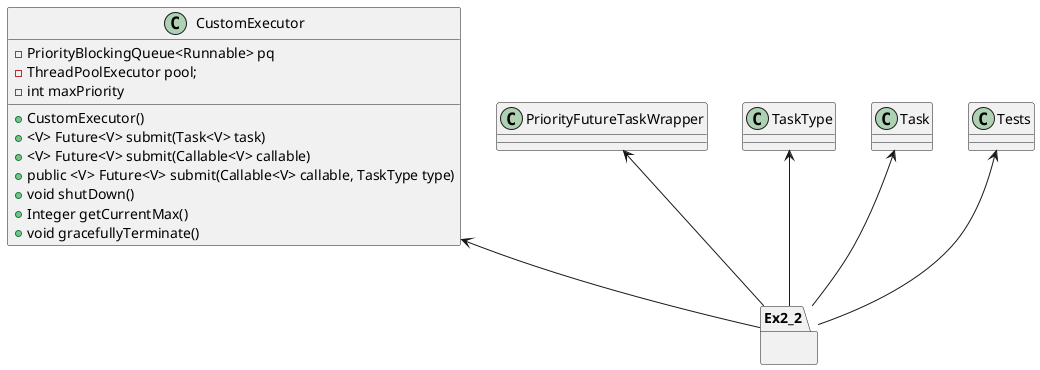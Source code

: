 @startuml
CustomExecutor <-- Ex2_2
PriorityFutureTaskWrapper <-- Ex2_2
TaskType <-- Ex2_2
Task <-- Ex2_2
Tests <-- Ex2_2

package Ex2_2{

}

class CustomExecutor {

 - PriorityBlockingQueue<Runnable> pq
   - ThreadPoolExecutor pool;
   - int maxPriority
     + CustomExecutor()
     + <V> Future<V> submit(Task<V> task)
     + <V> Future<V> submit(Callable<V> callable)
    + public <V> Future<V> submit(Callable<V> callable, TaskType type)
    + void shutDown()
    + Integer getCurrentMax()
    + void gracefullyTerminate()


}

@enduml